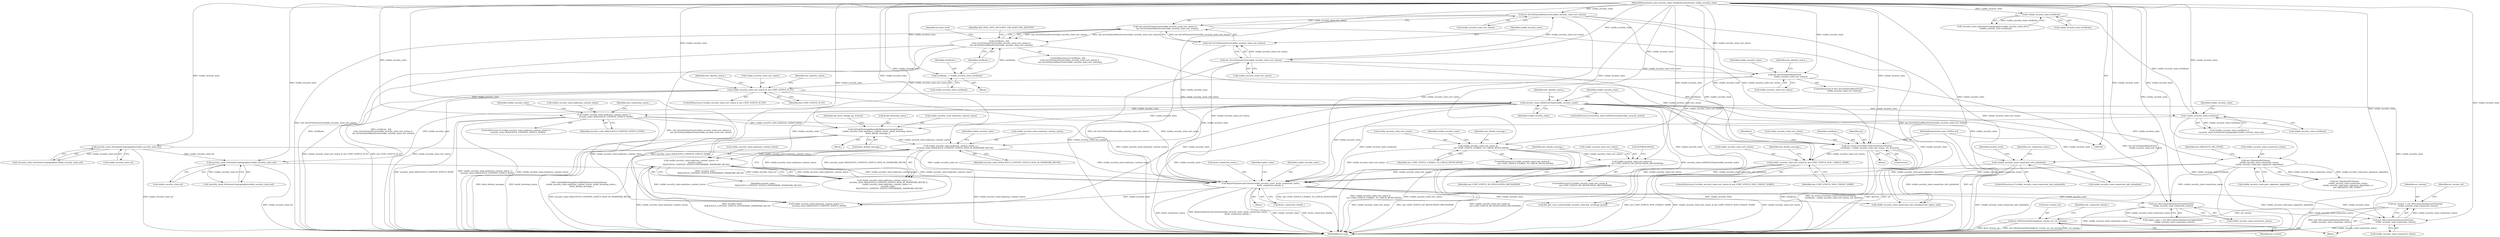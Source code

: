 digraph "0_Chrome_7cde8513c12a6e8ec5d1d1eb1cfd078d9adad3ef@pointer" {
"1000536" [label="(Call,net::SSLVersionToString(&ssl_version_str, ssl_version))"];
"1000529" [label="(Call,ssl_version = net::SSLConnectionStatusToVersion(\n        visible_security_state.connection_status))"];
"1000531" [label="(Call,net::SSLConnectionStatusToVersion(\n        visible_security_state.connection_status))"];
"1000508" [label="(Call,ReportAnyInsecureContent(visible_security_state, &site_connection_status_,\n                             &site_connection_details_))"];
"1000187" [label="(Call,net::IsCertStatusMinorError(visible_security_state.cert_status))"];
"1000183" [label="(Call,net::IsCertStatusError(visible_security_state.cert_status))"];
"1000103" [label="(MethodParameterIn,const security_state::VisibleSecurityState& visible_security_state)"];
"1000232" [label="(Call,visible_security_state.cert_status &\n           net::CERT_STATUS_UNABLE_TO_CHECK_REVOCATION)"];
"1000208" [label="(Call,net::IsCertStatusMinorError(\n                   visible_security_state.cert_status))"];
"1000471" [label="(Call,!visible_security_state.connection_info_initialized)"];
"1000313" [label="(Call,security_state::IsSHA1InChain(visible_security_state))"];
"1000262" [label="(Call,visible_security_state.cert_status & net::CERT_STATUS_IS_EV)"];
"1000423" [label="(Call,visible_security_state.malicious_content_status ==\n             security_state::MALICIOUS_CONTENT_STATUS_SIGN_IN_PASSWORD_REUSE)"];
"1000408" [label="(Call,GetSafeBrowsingStatusByMaliciousContentStatus(\n        visible_security_state.malicious_content_status, &safe_browsing_status_,\n        &site_details_message_))"];
"1000402" [label="(Call,visible_security_state.malicious_content_status !=\n      security_state::MALICIOUS_CONTENT_STATUS_NONE)"];
"1000452" [label="(Call,!visible_security_state.certificate)"];
"1000338" [label="(Call,!visible_security_state.certificate)"];
"1000489" [label="(Call,net::ObsoleteSSLStatus(\n            visible_security_state.connection_status,\n            visible_security_state.peer_signature_algorithm))"];
"1000457" [label="(Call,security_state::IsSchemeCryptographic(visible_security_state.url))"];
"1000334" [label="(Call,security_state::IsSchemeCryptographic(visible_security_state.url))"];
"1000244" [label="(Call,visible_security_state.cert_status &\n                  net::CERT_STATUS_NO_REVOCATION_MECHANISM)"];
"1000387" [label="(Call,visible_security_state.cert_status & net::CERT_STATUS_NON_UNIQUE_NAME)"];
"1000361" [label="(Call,ssl_errors::ErrorInfo::GetErrorsForCertStatus(\n         certificate_, visible_security_state.cert_status, url, &errors))"];
"1000179" [label="(Call,certificate_ &&\n      (!net::IsCertStatusError(visible_security_state.cert_status) ||\n       net::IsCertStatusMinorError(visible_security_state.cert_status)))"];
"1000173" [label="(Call,certificate_ = visible_security_state.certificate)"];
"1000181" [label="(Call,!net::IsCertStatusError(visible_security_state.cert_status) ||\n       net::IsCertStatusMinorError(visible_security_state.cert_status))"];
"1000182" [label="(Call,!net::IsCertStatusError(visible_security_state.cert_status))"];
"1000101" [label="(MethodParameterIn,const GURL& url)"];
"1000428" [label="(Call,visible_security_state.malicious_content_status ==\n             security_state::\n                 MALICIOUS_CONTENT_STATUS_ENTERPRISE_PASSWORD_REUSE)"];
"1000517" [label="(Call,net::SSLConnectionStatusToCipherSuite(\n      visible_security_state.connection_status))"];
"1000182" [label="(Call,!net::IsCertStatusError(visible_security_state.cert_status))"];
"1000509" [label="(Identifier,visible_security_state)"];
"1000243" [label="(ControlStructure,if (visible_security_state.cert_status &\n                  net::CERT_STATUS_NO_REVOCATION_MECHANISM))"];
"1000314" [label="(Identifier,visible_security_state)"];
"1000362" [label="(Identifier,certificate_)"];
"1000257" [label="(Call,NOTREACHED())"];
"1000232" [label="(Call,visible_security_state.cert_status &\n           net::CERT_STATUS_UNABLE_TO_CHECK_REVOCATION)"];
"1000522" [label="(Call,visible_security_state.connection_info_initialized && cipher_suite)"];
"1000422" [label="(Call,visible_security_state.malicious_content_status ==\n             security_state::MALICIOUS_CONTENT_STATUS_SIGN_IN_PASSWORD_REUSE ||\n         visible_security_state.malicious_content_status ==\n             security_state::\n                 MALICIOUS_CONTENT_STATUS_ENTERPRISE_PASSWORD_REUSE)"];
"1000530" [label="(Identifier,ssl_version)"];
"1000386" [label="(ControlStructure,if (visible_security_state.cert_status & net::CERT_STATUS_NON_UNIQUE_NAME))"];
"1000404" [label="(Identifier,visible_security_state)"];
"1000441" [label="(Identifier,site_connection_status_)"];
"1000178" [label="(ControlStructure,if (certificate_ &&\n      (!net::IsCertStatusError(visible_security_state.cert_status) ||\n       net::IsCertStatusMinorError(visible_security_state.cert_status))))"];
"1000410" [label="(Identifier,visible_security_state)"];
"1000402" [label="(Call,visible_security_state.malicious_content_status !=\n      security_state::MALICIOUS_CONTENT_STATUS_NONE)"];
"1000541" [label="(Identifier,site_connection_details_)"];
"1000470" [label="(ControlStructure,if (!visible_security_state.connection_info_initialized))"];
"1000233" [label="(Call,visible_security_state.cert_status)"];
"1000537" [label="(Call,&ssl_version_str)"];
"1000179" [label="(Call,certificate_ &&\n      (!net::IsCertStatusError(visible_security_state.cert_status) ||\n       net::IsCertStatusMinorError(visible_security_state.cert_status)))"];
"1000510" [label="(Call,&site_connection_status_)"];
"1000313" [label="(Call,security_state::IsSHA1InChain(visible_security_state))"];
"1000209" [label="(Call,visible_security_state.cert_status)"];
"1000236" [label="(Identifier,net::CERT_STATUS_UNABLE_TO_CHECK_REVOCATION)"];
"1000456" [label="(Call,!security_state::IsSchemeCryptographic(visible_security_state.url))"];
"1000512" [label="(Call,&site_connection_details_)"];
"1000401" [label="(ControlStructure,if (visible_security_state.malicious_content_status !=\n      security_state::MALICIOUS_CONTENT_STATUS_NONE))"];
"1000334" [label="(Call,security_state::IsSchemeCryptographic(visible_security_state.url))"];
"1000335" [label="(Call,visible_security_state.url)"];
"1000367" [label="(Call,&errors)"];
"1000496" [label="(Identifier,net::OBSOLETE_SSL_NONE)"];
"1000483" [label="(Block,)"];
"1000458" [label="(Call,visible_security_state.url)"];
"1000248" [label="(Identifier,net::CERT_STATUS_NO_REVOCATION_MECHANISM)"];
"1000527" [label="(Block,)"];
"1000414" [label="(Call,&site_details_message_)"];
"1000189" [label="(Identifier,visible_security_state)"];
"1000453" [label="(Call,visible_security_state.certificate)"];
"1000251" [label="(Identifier,site_details_message_)"];
"1000432" [label="(Identifier,security_state::\n                 MALICIOUS_CONTENT_STATUS_ENTERPRISE_PASSWORD_REUSE)"];
"1000406" [label="(Identifier,security_state::MALICIOUS_CONTENT_STATUS_NONE)"];
"1000457" [label="(Call,security_state::IsSchemeCryptographic(visible_security_state.url))"];
"1000264" [label="(Identifier,visible_security_state)"];
"1000477" [label="(Identifier,security_level)"];
"1000488" [label="(Call,net::ObsoleteSSLStatus(\n            visible_security_state.connection_status,\n            visible_security_state.peer_signature_algorithm) ==\n        net::OBSOLETE_SSL_NONE)"];
"1000452" [label="(Call,!visible_security_state.certificate)"];
"1000245" [label="(Call,visible_security_state.cert_status)"];
"1000489" [label="(Call,net::ObsoleteSSLStatus(\n            visible_security_state.connection_status,\n            visible_security_state.peer_signature_algorithm))"];
"1000423" [label="(Call,visible_security_state.malicious_content_status ==\n             security_state::MALICIOUS_CONTENT_STATUS_SIGN_IN_PASSWORD_REUSE)"];
"1000451" [label="(Call,!visible_security_state.certificate ||\n      !security_state::IsSchemeCryptographic(visible_security_state.url))"];
"1000407" [label="(Block,)"];
"1000428" [label="(Call,visible_security_state.malicious_content_status ==\n             security_state::\n                 MALICIOUS_CONTENT_STATUS_ENTERPRISE_PASSWORD_REUSE)"];
"1000244" [label="(Call,visible_security_state.cert_status &\n                  net::CERT_STATUS_NO_REVOCATION_MECHANISM)"];
"1000263" [label="(Call,visible_security_state.cert_status)"];
"1000231" [label="(ControlStructure,if (visible_security_state.cert_status &\n           net::CERT_STATUS_UNABLE_TO_CHECK_REVOCATION))"];
"1000361" [label="(Call,ssl_errors::ErrorInfo::GetErrorsForCertStatus(\n         certificate_, visible_security_state.cert_status, url, &errors))"];
"1000387" [label="(Call,visible_security_state.cert_status & net::CERT_STATUS_NON_UNIQUE_NAME)"];
"1000175" [label="(Call,visible_security_state.certificate)"];
"1000330" [label="(Identifier,IDS_PAGE_INFO_SECURITY_TAB_INSECURE_IDENTITY)"];
"1000490" [label="(Call,visible_security_state.connection_status)"];
"1000427" [label="(Identifier,security_state::MALICIOUS_CONTENT_STATUS_SIGN_IN_PASSWORD_REUSE)"];
"1000366" [label="(Identifier,url)"];
"1000531" [label="(Call,net::SSLConnectionStatusToVersion(\n        visible_security_state.connection_status))"];
"1000372" [label="(Identifier,i)"];
"1000517" [label="(Call,net::SSLConnectionStatusToCipherSuite(\n      visible_security_state.connection_status))"];
"1000104" [label="(Block,)"];
"1000485" [label="(Identifier,site_connection_status_)"];
"1000529" [label="(Call,ssl_version = net::SSLConnectionStatusToVersion(\n        visible_security_state.connection_status))"];
"1000538" [label="(Identifier,ssl_version_str)"];
"1000101" [label="(MethodParameterIn,const GURL& url)"];
"1000536" [label="(Call,net::SSLVersionToString(&ssl_version_str, ssl_version))"];
"1000299" [label="(Identifier,site_identity_status_)"];
"1000409" [label="(Call,visible_security_state.malicious_content_status)"];
"1000183" [label="(Call,net::IsCertStatusError(visible_security_state.cert_status))"];
"1000539" [label="(Identifier,ssl_version)"];
"1000532" [label="(Call,visible_security_state.connection_status)"];
"1000103" [label="(MethodParameterIn,const security_state::VisibleSecurityState& visible_security_state)"];
"1000623" [label="(Call,visible_security_state.malicious_content_status ==\n          security_state::MALICIOUS_CONTENT_STATUS_NONE)"];
"1000269" [label="(Identifier,site_identity_status_)"];
"1000338" [label="(Call,!visible_security_state.certificate)"];
"1000408" [label="(Call,GetSafeBrowsingStatusByMaliciousContentStatus(\n        visible_security_state.malicious_content_status, &safe_browsing_status_,\n        &site_details_message_))"];
"1000516" [label="(Identifier,cipher_suite)"];
"1000174" [label="(Identifier,certificate_)"];
"1000317" [label="(Identifier,site_identity_status_)"];
"1000394" [label="(Identifier,site_details_message_)"];
"1000208" [label="(Call,net::IsCertStatusMinorError(\n                   visible_security_state.cert_status))"];
"1000262" [label="(Call,visible_security_state.cert_status & net::CERT_STATUS_IS_EV)"];
"1000403" [label="(Call,visible_security_state.malicious_content_status)"];
"1000579" [label="(Call,SSL_get_curve_name(visible_security_state.key_exchange_group))"];
"1000515" [label="(Call,cipher_suite = net::SSLConnectionStatusToCipherSuite(\n      visible_security_state.connection_status))"];
"1000327" [label="(Block,)"];
"1000388" [label="(Call,visible_security_state.cert_status)"];
"1000188" [label="(Call,visible_security_state.cert_status)"];
"1000246" [label="(Identifier,visible_security_state)"];
"1000424" [label="(Call,visible_security_state.malicious_content_status)"];
"1000194" [label="(Identifier,security_level)"];
"1000332" [label="(Call,!security_state::IsSchemeCryptographic(visible_security_state.url) ||\n         !visible_security_state.certificate)"];
"1000628" [label="(MethodReturn,void)"];
"1000180" [label="(Identifier,certificate_)"];
"1000518" [label="(Call,visible_security_state.connection_status)"];
"1000471" [label="(Call,!visible_security_state.connection_info_initialized)"];
"1000184" [label="(Call,visible_security_state.cert_status)"];
"1000418" [label="(Identifier,old_show_change_pw_buttons)"];
"1000214" [label="(Identifier,site_identity_status_)"];
"1000312" [label="(ControlStructure,if (security_state::IsSHA1InChain(visible_security_state)))"];
"1000391" [label="(Identifier,net::CERT_STATUS_NON_UNIQUE_NAME)"];
"1000266" [label="(Identifier,net::CERT_STATUS_IS_EV)"];
"1000508" [label="(Call,ReportAnyInsecureContent(visible_security_state, &site_connection_status_,\n                             &site_connection_details_))"];
"1000207" [label="(ControlStructure,if (net::IsCertStatusMinorError(\n                   visible_security_state.cert_status)))"];
"1000472" [label="(Call,visible_security_state.connection_info_initialized)"];
"1000187" [label="(Call,net::IsCertStatusMinorError(visible_security_state.cert_status))"];
"1000429" [label="(Call,visible_security_state.malicious_content_status)"];
"1000493" [label="(Call,visible_security_state.peer_signature_algorithm)"];
"1000430" [label="(Identifier,visible_security_state)"];
"1000261" [label="(ControlStructure,if (visible_security_state.cert_status & net::CERT_STATUS_IS_EV))"];
"1000412" [label="(Call,&safe_browsing_status_)"];
"1000173" [label="(Call,certificate_ = visible_security_state.certificate)"];
"1000333" [label="(Call,!security_state::IsSchemeCryptographic(visible_security_state.url))"];
"1000339" [label="(Call,visible_security_state.certificate)"];
"1000459" [label="(Identifier,visible_security_state)"];
"1000363" [label="(Call,visible_security_state.cert_status)"];
"1000239" [label="(Identifier,site_details_message_)"];
"1000181" [label="(Call,!net::IsCertStatusError(visible_security_state.cert_status) ||\n       net::IsCertStatusMinorError(visible_security_state.cert_status))"];
"1000536" -> "1000527"  [label="AST: "];
"1000536" -> "1000539"  [label="CFG: "];
"1000537" -> "1000536"  [label="AST: "];
"1000539" -> "1000536"  [label="AST: "];
"1000541" -> "1000536"  [label="CFG: "];
"1000536" -> "1000628"  [label="DDG: net::SSLVersionToString(&ssl_version_str, ssl_version)"];
"1000536" -> "1000628"  [label="DDG: ssl_version"];
"1000536" -> "1000628"  [label="DDG: &ssl_version_str"];
"1000529" -> "1000536"  [label="DDG: ssl_version"];
"1000529" -> "1000527"  [label="AST: "];
"1000529" -> "1000531"  [label="CFG: "];
"1000530" -> "1000529"  [label="AST: "];
"1000531" -> "1000529"  [label="AST: "];
"1000538" -> "1000529"  [label="CFG: "];
"1000529" -> "1000628"  [label="DDG: net::SSLConnectionStatusToVersion(\n        visible_security_state.connection_status)"];
"1000531" -> "1000529"  [label="DDG: visible_security_state.connection_status"];
"1000531" -> "1000532"  [label="CFG: "];
"1000532" -> "1000531"  [label="AST: "];
"1000531" -> "1000628"  [label="DDG: visible_security_state.connection_status"];
"1000508" -> "1000531"  [label="DDG: visible_security_state"];
"1000517" -> "1000531"  [label="DDG: visible_security_state.connection_status"];
"1000313" -> "1000531"  [label="DDG: visible_security_state"];
"1000103" -> "1000531"  [label="DDG: visible_security_state"];
"1000508" -> "1000483"  [label="AST: "];
"1000508" -> "1000512"  [label="CFG: "];
"1000509" -> "1000508"  [label="AST: "];
"1000510" -> "1000508"  [label="AST: "];
"1000512" -> "1000508"  [label="AST: "];
"1000516" -> "1000508"  [label="CFG: "];
"1000508" -> "1000628"  [label="DDG: visible_security_state"];
"1000508" -> "1000628"  [label="DDG: &site_connection_details_"];
"1000508" -> "1000628"  [label="DDG: &site_connection_status_"];
"1000508" -> "1000628"  [label="DDG: ReportAnyInsecureContent(visible_security_state, &site_connection_status_,\n                             &site_connection_details_)"];
"1000187" -> "1000508"  [label="DDG: visible_security_state.cert_status"];
"1000232" -> "1000508"  [label="DDG: visible_security_state.cert_status"];
"1000471" -> "1000508"  [label="DDG: visible_security_state.connection_info_initialized"];
"1000262" -> "1000508"  [label="DDG: visible_security_state.cert_status"];
"1000423" -> "1000508"  [label="DDG: visible_security_state.malicious_content_status"];
"1000452" -> "1000508"  [label="DDG: visible_security_state.certificate"];
"1000489" -> "1000508"  [label="DDG: visible_security_state.connection_status"];
"1000489" -> "1000508"  [label="DDG: visible_security_state.peer_signature_algorithm"];
"1000457" -> "1000508"  [label="DDG: visible_security_state.url"];
"1000244" -> "1000508"  [label="DDG: visible_security_state.cert_status"];
"1000313" -> "1000508"  [label="DDG: visible_security_state"];
"1000183" -> "1000508"  [label="DDG: visible_security_state.cert_status"];
"1000387" -> "1000508"  [label="DDG: visible_security_state.cert_status"];
"1000402" -> "1000508"  [label="DDG: visible_security_state.malicious_content_status"];
"1000428" -> "1000508"  [label="DDG: visible_security_state.malicious_content_status"];
"1000334" -> "1000508"  [label="DDG: visible_security_state.url"];
"1000103" -> "1000508"  [label="DDG: visible_security_state"];
"1000508" -> "1000517"  [label="DDG: visible_security_state"];
"1000508" -> "1000522"  [label="DDG: visible_security_state"];
"1000508" -> "1000579"  [label="DDG: visible_security_state"];
"1000508" -> "1000623"  [label="DDG: visible_security_state"];
"1000187" -> "1000181"  [label="AST: "];
"1000187" -> "1000188"  [label="CFG: "];
"1000188" -> "1000187"  [label="AST: "];
"1000181" -> "1000187"  [label="CFG: "];
"1000187" -> "1000628"  [label="DDG: visible_security_state.cert_status"];
"1000187" -> "1000181"  [label="DDG: visible_security_state.cert_status"];
"1000183" -> "1000187"  [label="DDG: visible_security_state.cert_status"];
"1000103" -> "1000187"  [label="DDG: visible_security_state"];
"1000187" -> "1000208"  [label="DDG: visible_security_state.cert_status"];
"1000187" -> "1000361"  [label="DDG: visible_security_state.cert_status"];
"1000183" -> "1000182"  [label="AST: "];
"1000183" -> "1000184"  [label="CFG: "];
"1000184" -> "1000183"  [label="AST: "];
"1000182" -> "1000183"  [label="CFG: "];
"1000183" -> "1000628"  [label="DDG: visible_security_state.cert_status"];
"1000183" -> "1000182"  [label="DDG: visible_security_state.cert_status"];
"1000103" -> "1000183"  [label="DDG: visible_security_state"];
"1000183" -> "1000208"  [label="DDG: visible_security_state.cert_status"];
"1000183" -> "1000361"  [label="DDG: visible_security_state.cert_status"];
"1000103" -> "1000100"  [label="AST: "];
"1000103" -> "1000628"  [label="DDG: visible_security_state"];
"1000103" -> "1000173"  [label="DDG: visible_security_state"];
"1000103" -> "1000208"  [label="DDG: visible_security_state"];
"1000103" -> "1000232"  [label="DDG: visible_security_state"];
"1000103" -> "1000244"  [label="DDG: visible_security_state"];
"1000103" -> "1000262"  [label="DDG: visible_security_state"];
"1000103" -> "1000313"  [label="DDG: visible_security_state"];
"1000103" -> "1000334"  [label="DDG: visible_security_state"];
"1000103" -> "1000338"  [label="DDG: visible_security_state"];
"1000103" -> "1000361"  [label="DDG: visible_security_state"];
"1000103" -> "1000387"  [label="DDG: visible_security_state"];
"1000103" -> "1000402"  [label="DDG: visible_security_state"];
"1000103" -> "1000408"  [label="DDG: visible_security_state"];
"1000103" -> "1000423"  [label="DDG: visible_security_state"];
"1000103" -> "1000428"  [label="DDG: visible_security_state"];
"1000103" -> "1000452"  [label="DDG: visible_security_state"];
"1000103" -> "1000457"  [label="DDG: visible_security_state"];
"1000103" -> "1000471"  [label="DDG: visible_security_state"];
"1000103" -> "1000489"  [label="DDG: visible_security_state"];
"1000103" -> "1000517"  [label="DDG: visible_security_state"];
"1000103" -> "1000522"  [label="DDG: visible_security_state"];
"1000103" -> "1000579"  [label="DDG: visible_security_state"];
"1000103" -> "1000623"  [label="DDG: visible_security_state"];
"1000232" -> "1000231"  [label="AST: "];
"1000232" -> "1000236"  [label="CFG: "];
"1000233" -> "1000232"  [label="AST: "];
"1000236" -> "1000232"  [label="AST: "];
"1000239" -> "1000232"  [label="CFG: "];
"1000246" -> "1000232"  [label="CFG: "];
"1000232" -> "1000628"  [label="DDG: visible_security_state.cert_status"];
"1000232" -> "1000628"  [label="DDG: net::CERT_STATUS_UNABLE_TO_CHECK_REVOCATION"];
"1000232" -> "1000628"  [label="DDG: visible_security_state.cert_status &\n           net::CERT_STATUS_UNABLE_TO_CHECK_REVOCATION"];
"1000208" -> "1000232"  [label="DDG: visible_security_state.cert_status"];
"1000232" -> "1000244"  [label="DDG: visible_security_state.cert_status"];
"1000208" -> "1000207"  [label="AST: "];
"1000208" -> "1000209"  [label="CFG: "];
"1000209" -> "1000208"  [label="AST: "];
"1000214" -> "1000208"  [label="CFG: "];
"1000264" -> "1000208"  [label="CFG: "];
"1000208" -> "1000628"  [label="DDG: net::IsCertStatusMinorError(\n                   visible_security_state.cert_status)"];
"1000208" -> "1000262"  [label="DDG: visible_security_state.cert_status"];
"1000471" -> "1000470"  [label="AST: "];
"1000471" -> "1000472"  [label="CFG: "];
"1000472" -> "1000471"  [label="AST: "];
"1000477" -> "1000471"  [label="CFG: "];
"1000485" -> "1000471"  [label="CFG: "];
"1000471" -> "1000628"  [label="DDG: !visible_security_state.connection_info_initialized"];
"1000313" -> "1000471"  [label="DDG: visible_security_state"];
"1000471" -> "1000522"  [label="DDG: visible_security_state.connection_info_initialized"];
"1000313" -> "1000312"  [label="AST: "];
"1000313" -> "1000314"  [label="CFG: "];
"1000314" -> "1000313"  [label="AST: "];
"1000317" -> "1000313"  [label="CFG: "];
"1000404" -> "1000313"  [label="CFG: "];
"1000313" -> "1000628"  [label="DDG: security_state::IsSHA1InChain(visible_security_state)"];
"1000313" -> "1000628"  [label="DDG: visible_security_state"];
"1000262" -> "1000313"  [label="DDG: visible_security_state.cert_status"];
"1000313" -> "1000402"  [label="DDG: visible_security_state"];
"1000313" -> "1000408"  [label="DDG: visible_security_state"];
"1000313" -> "1000423"  [label="DDG: visible_security_state"];
"1000313" -> "1000428"  [label="DDG: visible_security_state"];
"1000313" -> "1000452"  [label="DDG: visible_security_state"];
"1000313" -> "1000457"  [label="DDG: visible_security_state"];
"1000313" -> "1000489"  [label="DDG: visible_security_state"];
"1000313" -> "1000517"  [label="DDG: visible_security_state"];
"1000313" -> "1000522"  [label="DDG: visible_security_state"];
"1000313" -> "1000579"  [label="DDG: visible_security_state"];
"1000313" -> "1000623"  [label="DDG: visible_security_state"];
"1000262" -> "1000261"  [label="AST: "];
"1000262" -> "1000266"  [label="CFG: "];
"1000263" -> "1000262"  [label="AST: "];
"1000266" -> "1000262"  [label="AST: "];
"1000269" -> "1000262"  [label="CFG: "];
"1000299" -> "1000262"  [label="CFG: "];
"1000262" -> "1000628"  [label="DDG: visible_security_state.cert_status"];
"1000262" -> "1000628"  [label="DDG: net::CERT_STATUS_IS_EV"];
"1000262" -> "1000628"  [label="DDG: visible_security_state.cert_status & net::CERT_STATUS_IS_EV"];
"1000423" -> "1000422"  [label="AST: "];
"1000423" -> "1000427"  [label="CFG: "];
"1000424" -> "1000423"  [label="AST: "];
"1000427" -> "1000423"  [label="AST: "];
"1000430" -> "1000423"  [label="CFG: "];
"1000422" -> "1000423"  [label="CFG: "];
"1000423" -> "1000628"  [label="DDG: security_state::MALICIOUS_CONTENT_STATUS_SIGN_IN_PASSWORD_REUSE"];
"1000423" -> "1000628"  [label="DDG: visible_security_state.malicious_content_status"];
"1000423" -> "1000422"  [label="DDG: visible_security_state.malicious_content_status"];
"1000423" -> "1000422"  [label="DDG: security_state::MALICIOUS_CONTENT_STATUS_SIGN_IN_PASSWORD_REUSE"];
"1000408" -> "1000423"  [label="DDG: visible_security_state.malicious_content_status"];
"1000423" -> "1000428"  [label="DDG: visible_security_state.malicious_content_status"];
"1000423" -> "1000623"  [label="DDG: visible_security_state.malicious_content_status"];
"1000408" -> "1000407"  [label="AST: "];
"1000408" -> "1000414"  [label="CFG: "];
"1000409" -> "1000408"  [label="AST: "];
"1000412" -> "1000408"  [label="AST: "];
"1000414" -> "1000408"  [label="AST: "];
"1000418" -> "1000408"  [label="CFG: "];
"1000408" -> "1000628"  [label="DDG: &safe_browsing_status_"];
"1000408" -> "1000628"  [label="DDG: GetSafeBrowsingStatusByMaliciousContentStatus(\n        visible_security_state.malicious_content_status, &safe_browsing_status_,\n        &site_details_message_)"];
"1000408" -> "1000628"  [label="DDG: &site_details_message_"];
"1000402" -> "1000408"  [label="DDG: visible_security_state.malicious_content_status"];
"1000402" -> "1000401"  [label="AST: "];
"1000402" -> "1000406"  [label="CFG: "];
"1000403" -> "1000402"  [label="AST: "];
"1000406" -> "1000402"  [label="AST: "];
"1000410" -> "1000402"  [label="CFG: "];
"1000441" -> "1000402"  [label="CFG: "];
"1000402" -> "1000628"  [label="DDG: visible_security_state.malicious_content_status !=\n      security_state::MALICIOUS_CONTENT_STATUS_NONE"];
"1000402" -> "1000628"  [label="DDG: visible_security_state.malicious_content_status"];
"1000402" -> "1000628"  [label="DDG: security_state::MALICIOUS_CONTENT_STATUS_NONE"];
"1000402" -> "1000623"  [label="DDG: visible_security_state.malicious_content_status"];
"1000402" -> "1000623"  [label="DDG: security_state::MALICIOUS_CONTENT_STATUS_NONE"];
"1000452" -> "1000451"  [label="AST: "];
"1000452" -> "1000453"  [label="CFG: "];
"1000453" -> "1000452"  [label="AST: "];
"1000459" -> "1000452"  [label="CFG: "];
"1000451" -> "1000452"  [label="CFG: "];
"1000452" -> "1000628"  [label="DDG: visible_security_state.certificate"];
"1000452" -> "1000451"  [label="DDG: visible_security_state.certificate"];
"1000338" -> "1000452"  [label="DDG: visible_security_state.certificate"];
"1000338" -> "1000332"  [label="AST: "];
"1000338" -> "1000339"  [label="CFG: "];
"1000339" -> "1000338"  [label="AST: "];
"1000332" -> "1000338"  [label="CFG: "];
"1000338" -> "1000332"  [label="DDG: visible_security_state.certificate"];
"1000489" -> "1000488"  [label="AST: "];
"1000489" -> "1000493"  [label="CFG: "];
"1000490" -> "1000489"  [label="AST: "];
"1000493" -> "1000489"  [label="AST: "];
"1000496" -> "1000489"  [label="CFG: "];
"1000489" -> "1000628"  [label="DDG: visible_security_state.peer_signature_algorithm"];
"1000489" -> "1000488"  [label="DDG: visible_security_state.connection_status"];
"1000489" -> "1000488"  [label="DDG: visible_security_state.peer_signature_algorithm"];
"1000489" -> "1000517"  [label="DDG: visible_security_state.connection_status"];
"1000457" -> "1000456"  [label="AST: "];
"1000457" -> "1000458"  [label="CFG: "];
"1000458" -> "1000457"  [label="AST: "];
"1000456" -> "1000457"  [label="CFG: "];
"1000457" -> "1000628"  [label="DDG: visible_security_state.url"];
"1000457" -> "1000456"  [label="DDG: visible_security_state.url"];
"1000334" -> "1000457"  [label="DDG: visible_security_state.url"];
"1000334" -> "1000333"  [label="AST: "];
"1000334" -> "1000335"  [label="CFG: "];
"1000335" -> "1000334"  [label="AST: "];
"1000333" -> "1000334"  [label="CFG: "];
"1000334" -> "1000628"  [label="DDG: visible_security_state.url"];
"1000334" -> "1000333"  [label="DDG: visible_security_state.url"];
"1000244" -> "1000243"  [label="AST: "];
"1000244" -> "1000248"  [label="CFG: "];
"1000245" -> "1000244"  [label="AST: "];
"1000248" -> "1000244"  [label="AST: "];
"1000251" -> "1000244"  [label="CFG: "];
"1000257" -> "1000244"  [label="CFG: "];
"1000244" -> "1000628"  [label="DDG: net::CERT_STATUS_NO_REVOCATION_MECHANISM"];
"1000244" -> "1000628"  [label="DDG: visible_security_state.cert_status &\n                  net::CERT_STATUS_NO_REVOCATION_MECHANISM"];
"1000244" -> "1000628"  [label="DDG: visible_security_state.cert_status"];
"1000387" -> "1000386"  [label="AST: "];
"1000387" -> "1000391"  [label="CFG: "];
"1000388" -> "1000387"  [label="AST: "];
"1000391" -> "1000387"  [label="AST: "];
"1000394" -> "1000387"  [label="CFG: "];
"1000404" -> "1000387"  [label="CFG: "];
"1000387" -> "1000628"  [label="DDG: visible_security_state.cert_status"];
"1000387" -> "1000628"  [label="DDG: visible_security_state.cert_status & net::CERT_STATUS_NON_UNIQUE_NAME"];
"1000387" -> "1000628"  [label="DDG: net::CERT_STATUS_NON_UNIQUE_NAME"];
"1000361" -> "1000387"  [label="DDG: visible_security_state.cert_status"];
"1000361" -> "1000327"  [label="AST: "];
"1000361" -> "1000367"  [label="CFG: "];
"1000362" -> "1000361"  [label="AST: "];
"1000363" -> "1000361"  [label="AST: "];
"1000366" -> "1000361"  [label="AST: "];
"1000367" -> "1000361"  [label="AST: "];
"1000372" -> "1000361"  [label="CFG: "];
"1000361" -> "1000628"  [label="DDG: ssl_errors::ErrorInfo::GetErrorsForCertStatus(\n         certificate_, visible_security_state.cert_status, url, &errors)"];
"1000361" -> "1000628"  [label="DDG: &errors"];
"1000361" -> "1000628"  [label="DDG: url"];
"1000361" -> "1000628"  [label="DDG: certificate_"];
"1000179" -> "1000361"  [label="DDG: certificate_"];
"1000101" -> "1000361"  [label="DDG: url"];
"1000179" -> "1000178"  [label="AST: "];
"1000179" -> "1000180"  [label="CFG: "];
"1000179" -> "1000181"  [label="CFG: "];
"1000180" -> "1000179"  [label="AST: "];
"1000181" -> "1000179"  [label="AST: "];
"1000194" -> "1000179"  [label="CFG: "];
"1000330" -> "1000179"  [label="CFG: "];
"1000179" -> "1000628"  [label="DDG: certificate_ &&\n      (!net::IsCertStatusError(visible_security_state.cert_status) ||\n       net::IsCertStatusMinorError(visible_security_state.cert_status))"];
"1000179" -> "1000628"  [label="DDG: !net::IsCertStatusError(visible_security_state.cert_status) ||\n       net::IsCertStatusMinorError(visible_security_state.cert_status)"];
"1000179" -> "1000628"  [label="DDG: certificate_"];
"1000173" -> "1000179"  [label="DDG: certificate_"];
"1000181" -> "1000179"  [label="DDG: !net::IsCertStatusError(visible_security_state.cert_status)"];
"1000181" -> "1000179"  [label="DDG: net::IsCertStatusMinorError(visible_security_state.cert_status)"];
"1000173" -> "1000104"  [label="AST: "];
"1000173" -> "1000175"  [label="CFG: "];
"1000174" -> "1000173"  [label="AST: "];
"1000175" -> "1000173"  [label="AST: "];
"1000180" -> "1000173"  [label="CFG: "];
"1000181" -> "1000182"  [label="CFG: "];
"1000182" -> "1000181"  [label="AST: "];
"1000181" -> "1000628"  [label="DDG: !net::IsCertStatusError(visible_security_state.cert_status)"];
"1000181" -> "1000628"  [label="DDG: net::IsCertStatusMinorError(visible_security_state.cert_status)"];
"1000182" -> "1000181"  [label="DDG: net::IsCertStatusError(visible_security_state.cert_status)"];
"1000189" -> "1000182"  [label="CFG: "];
"1000182" -> "1000628"  [label="DDG: net::IsCertStatusError(visible_security_state.cert_status)"];
"1000101" -> "1000100"  [label="AST: "];
"1000101" -> "1000628"  [label="DDG: url"];
"1000428" -> "1000422"  [label="AST: "];
"1000428" -> "1000432"  [label="CFG: "];
"1000429" -> "1000428"  [label="AST: "];
"1000432" -> "1000428"  [label="AST: "];
"1000422" -> "1000428"  [label="CFG: "];
"1000428" -> "1000628"  [label="DDG: security_state::\n                 MALICIOUS_CONTENT_STATUS_ENTERPRISE_PASSWORD_REUSE"];
"1000428" -> "1000628"  [label="DDG: visible_security_state.malicious_content_status"];
"1000428" -> "1000422"  [label="DDG: visible_security_state.malicious_content_status"];
"1000428" -> "1000422"  [label="DDG: security_state::\n                 MALICIOUS_CONTENT_STATUS_ENTERPRISE_PASSWORD_REUSE"];
"1000428" -> "1000623"  [label="DDG: visible_security_state.malicious_content_status"];
"1000517" -> "1000515"  [label="AST: "];
"1000517" -> "1000518"  [label="CFG: "];
"1000518" -> "1000517"  [label="AST: "];
"1000515" -> "1000517"  [label="CFG: "];
"1000517" -> "1000628"  [label="DDG: visible_security_state.connection_status"];
"1000517" -> "1000515"  [label="DDG: visible_security_state.connection_status"];
}
